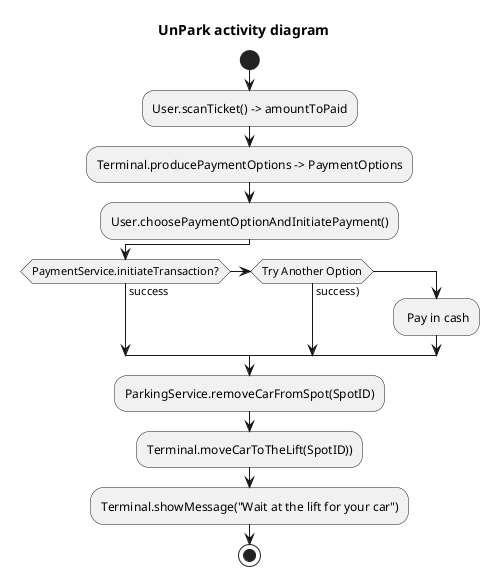 @startuml
'https://plantuml.com/activity-diagram-beta

title UnPark activity diagram

start
:User.scanTicket() -> amountToPaid;
:Terminal.producePaymentOptions -> PaymentOptions;
:User.choosePaymentOptionAndInitiatePayment();
if (PaymentService.initiateTransaction?) is (success) then
elseif (Try Another Option) is (success))
else
    : Pay in cash;
endif
  :ParkingService.removeCarFromSpot(SpotID);
  :Terminal.moveCarToTheLift(SpotID));
  :Terminal.showMessage("Wait at the lift for your car");
stop

@enduml